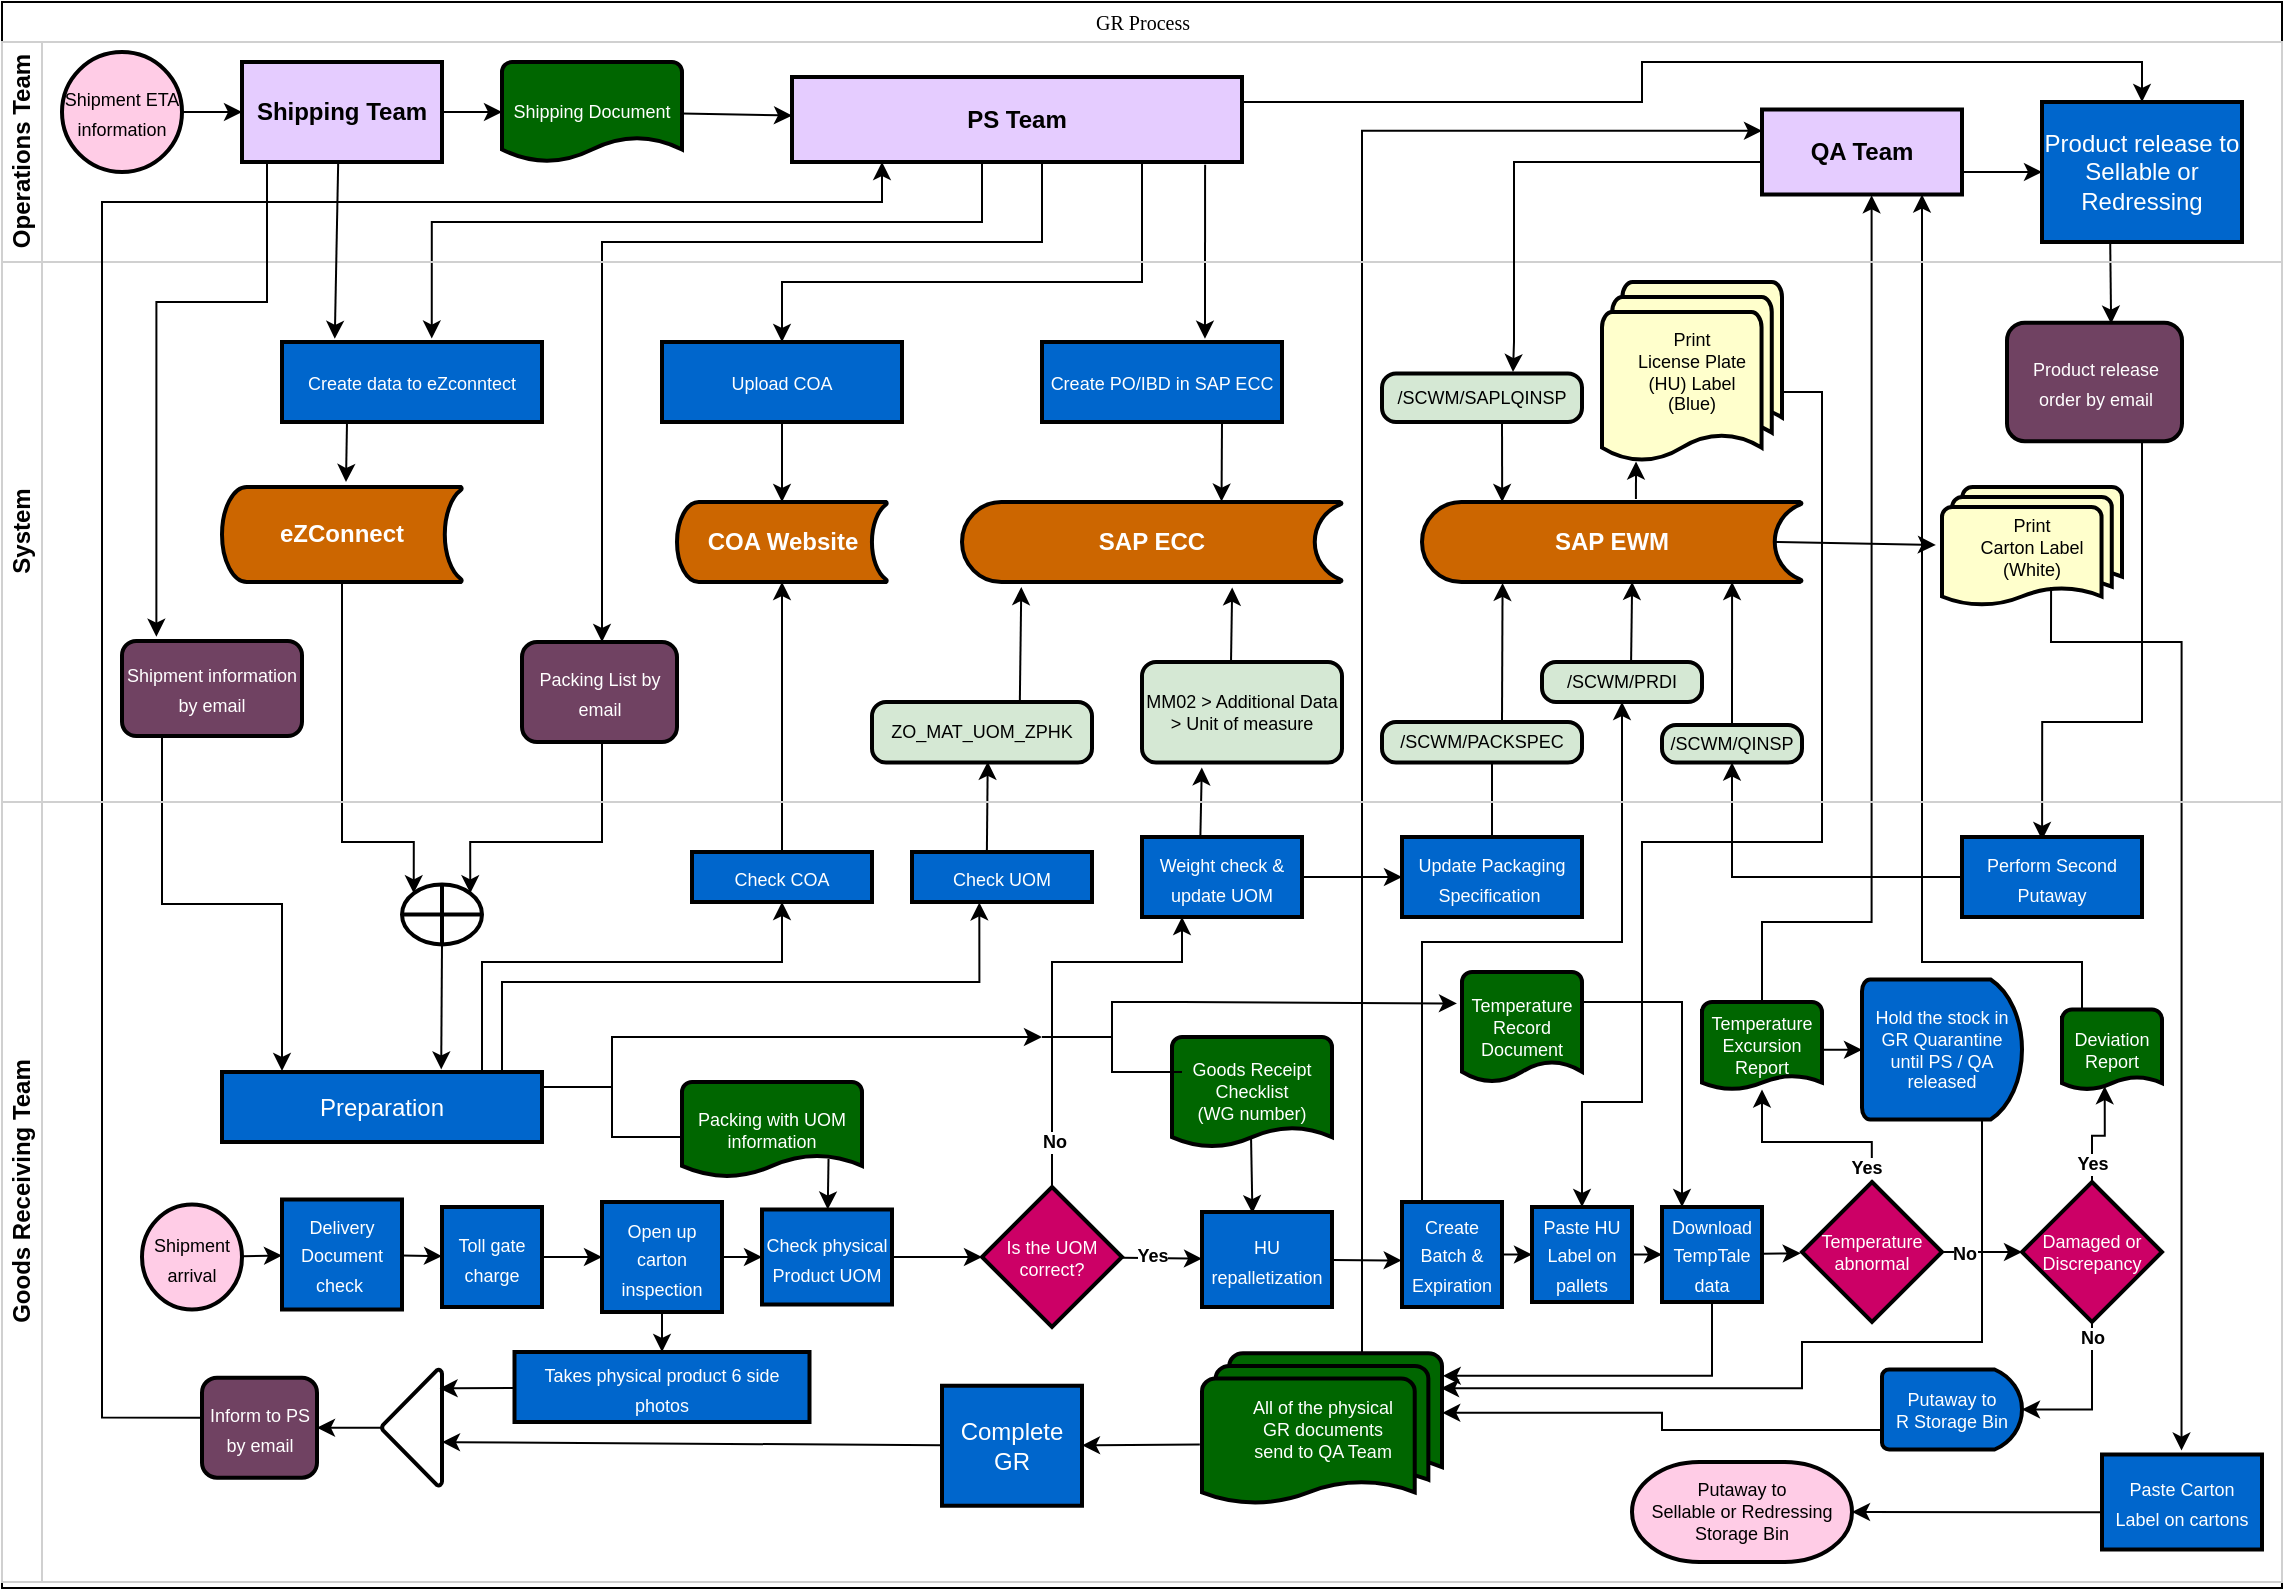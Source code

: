 <mxfile version="20.0.3" type="github">
  <diagram name="Page-1" id="c7488fd3-1785-93aa-aadb-54a6760d102a">
    <mxGraphModel dx="798" dy="384" grid="1" gridSize="10" guides="1" tooltips="1" connect="1" arrows="1" fold="1" page="1" pageScale="1" pageWidth="1169" pageHeight="827" background="none" math="0" shadow="0">
      <root>
        <mxCell id="0" />
        <mxCell id="1" parent="0" />
        <mxCell id="2b4e8129b02d487f-1" value="&lt;span style=&quot;font-weight: normal;&quot;&gt;&lt;font style=&quot;font-size: 10px;&quot;&gt;GR Process&lt;/font&gt;&lt;/span&gt;" style="swimlane;html=1;childLayout=stackLayout;horizontal=1;startSize=20;horizontalStack=0;rounded=0;shadow=0;labelBackgroundColor=none;strokeWidth=1;fontFamily=Verdana;fontSize=8;align=center;" parent="1" vertex="1">
          <mxGeometry width="1140" height="793" as="geometry" />
        </mxCell>
        <mxCell id="wdxz1iawVTHLXP3yHBIF-13" style="edgeStyle=orthogonalEdgeStyle;rounded=0;orthogonalLoop=1;jettySize=auto;html=1;entryX=0;entryY=0.25;entryDx=0;entryDy=0;fontSize=9;" parent="2b4e8129b02d487f-1" source="wdxz1iawVTHLXP3yHBIF-10" target="_yL_1v1rcMWnQihXfztT-48" edge="1">
          <mxGeometry relative="1" as="geometry">
            <Array as="points">
              <mxPoint x="680" y="64" />
            </Array>
          </mxGeometry>
        </mxCell>
        <mxCell id="Em4Xbs_RXhP2ANwOyE7_-51" style="edgeStyle=orthogonalEdgeStyle;rounded=0;orthogonalLoop=1;jettySize=auto;html=1;fontFamily=Helvetica;fontSize=9;fontColor=#FFFFFF;entryX=0.5;entryY=0;entryDx=0;entryDy=0;entryPerimeter=0;" parent="2b4e8129b02d487f-1" source="Em4Xbs_RXhP2ANwOyE7_-24" target="Em4Xbs_RXhP2ANwOyE7_-27" edge="1">
          <mxGeometry relative="1" as="geometry">
            <mxPoint x="400" y="120" as="sourcePoint" />
            <Array as="points">
              <mxPoint x="570" y="140" />
              <mxPoint x="390" y="140" />
            </Array>
          </mxGeometry>
        </mxCell>
        <mxCell id="2b4e8129b02d487f-2" value="Operations Team" style="swimlane;html=1;startSize=20;horizontal=0;strokeColor=#D0D0D0;" parent="2b4e8129b02d487f-1" vertex="1">
          <mxGeometry y="20" width="1140" height="110" as="geometry">
            <mxRectangle y="20" width="990" height="20" as="alternateBounds" />
          </mxGeometry>
        </mxCell>
        <mxCell id="Em4Xbs_RXhP2ANwOyE7_-25" value="" style="rounded=0;orthogonalLoop=1;jettySize=auto;html=1;fontFamily=Helvetica;fontSize=9;fontColor=#FFFFFF;" parent="2b4e8129b02d487f-2" source="Em4Xbs_RXhP2ANwOyE7_-11" target="Em4Xbs_RXhP2ANwOyE7_-24" edge="1">
          <mxGeometry relative="1" as="geometry" />
        </mxCell>
        <mxCell id="Em4Xbs_RXhP2ANwOyE7_-11" value="Shipping Document" style="strokeWidth=2;html=1;shape=mxgraph.flowchart.document2;whiteSpace=wrap;size=0.25;fontFamily=Helvetica;fontSize=9;fontColor=#FFFFFF;fillColor=#006600;" parent="2b4e8129b02d487f-2" vertex="1">
          <mxGeometry x="250" y="10" width="90" height="50" as="geometry" />
        </mxCell>
        <mxCell id="wdxz1iawVTHLXP3yHBIF-24" style="edgeStyle=orthogonalEdgeStyle;rounded=0;orthogonalLoop=1;jettySize=auto;html=1;entryX=0.5;entryY=0;entryDx=0;entryDy=0;fontSize=9;" parent="2b4e8129b02d487f-2" source="Em4Xbs_RXhP2ANwOyE7_-24" target="eDWrI8LhWm-n_j2GdjRn-14" edge="1">
          <mxGeometry relative="1" as="geometry">
            <Array as="points">
              <mxPoint x="820" y="30" />
              <mxPoint x="820" y="10" />
              <mxPoint x="1070" y="10" />
            </Array>
          </mxGeometry>
        </mxCell>
        <mxCell id="Em4Xbs_RXhP2ANwOyE7_-24" value="&lt;b&gt;&lt;font style=&quot;font-size: 12px;&quot;&gt;PS Team&lt;/font&gt;&lt;/b&gt;" style="whiteSpace=wrap;html=1;fillColor=#E5CCFF;fontColor=#000000;strokeWidth=2;" parent="2b4e8129b02d487f-2" vertex="1">
          <mxGeometry x="395" y="17.5" width="225" height="42.5" as="geometry" />
        </mxCell>
        <mxCell id="Em4Xbs_RXhP2ANwOyE7_-56" value="" style="edgeStyle=none;rounded=0;orthogonalLoop=1;jettySize=auto;html=1;fontFamily=Helvetica;fontSize=9;fontColor=#FFFFFF;" parent="2b4e8129b02d487f-2" source="Em4Xbs_RXhP2ANwOyE7_-55" target="Em4Xbs_RXhP2ANwOyE7_-11" edge="1">
          <mxGeometry relative="1" as="geometry" />
        </mxCell>
        <mxCell id="Em4Xbs_RXhP2ANwOyE7_-55" value="&lt;b&gt;Shipping Team&lt;/b&gt;" style="whiteSpace=wrap;html=1;fillColor=#E5CCFF;fontColor=#000000;strokeWidth=2;" parent="2b4e8129b02d487f-2" vertex="1">
          <mxGeometry x="120" y="10" width="100" height="50" as="geometry" />
        </mxCell>
        <mxCell id="eDWrI8LhWm-n_j2GdjRn-15" value="" style="rounded=0;orthogonalLoop=1;jettySize=auto;html=1;fontFamily=Helvetica;fontSize=9;fontColor=#FFFFFF;" parent="2b4e8129b02d487f-2" target="eDWrI8LhWm-n_j2GdjRn-14" edge="1">
          <mxGeometry relative="1" as="geometry">
            <mxPoint x="980" y="65" as="sourcePoint" />
          </mxGeometry>
        </mxCell>
        <mxCell id="_yL_1v1rcMWnQihXfztT-48" value="&lt;b&gt;QA Team&lt;/b&gt;" style="whiteSpace=wrap;html=1;fillColor=#E5CCFF;fontColor=#000000;strokeWidth=2;" parent="2b4e8129b02d487f-2" vertex="1">
          <mxGeometry x="880" y="33.75" width="100" height="42.5" as="geometry" />
        </mxCell>
        <mxCell id="eDWrI8LhWm-n_j2GdjRn-14" value="Product release to Sellable or Redressing" style="whiteSpace=wrap;html=1;fillColor=#0066CC;fontColor=#FFFFFF;strokeWidth=2;" parent="2b4e8129b02d487f-2" vertex="1">
          <mxGeometry x="1020" y="30" width="100" height="70" as="geometry" />
        </mxCell>
        <mxCell id="McP_ckYQH8NqtFrRcOkX-4" value="" style="edgeStyle=none;rounded=0;orthogonalLoop=1;jettySize=auto;html=1;" edge="1" parent="2b4e8129b02d487f-2" source="McP_ckYQH8NqtFrRcOkX-2" target="Em4Xbs_RXhP2ANwOyE7_-55">
          <mxGeometry relative="1" as="geometry" />
        </mxCell>
        <mxCell id="McP_ckYQH8NqtFrRcOkX-2" value="&lt;font style=&quot;font-size: 9px;&quot;&gt;Shipment ETA information&lt;/font&gt;" style="strokeWidth=2;html=1;shape=mxgraph.flowchart.start_2;whiteSpace=wrap;fillColor=#FFCCE6;fontColor=#000000;" vertex="1" parent="2b4e8129b02d487f-2">
          <mxGeometry x="30" y="5" width="60" height="60" as="geometry" />
        </mxCell>
        <mxCell id="Em4Xbs_RXhP2ANwOyE7_-65" value="" style="edgeStyle=none;rounded=0;orthogonalLoop=1;jettySize=auto;html=1;fontFamily=Helvetica;fontSize=9;fontColor=#FFFFFF;elbow=vertical;" parent="2b4e8129b02d487f-1" source="Em4Xbs_RXhP2ANwOyE7_-63" target="Em4Xbs_RXhP2ANwOyE7_-36" edge="1">
          <mxGeometry relative="1" as="geometry" />
        </mxCell>
        <mxCell id="Em4Xbs_RXhP2ANwOyE7_-96" style="edgeStyle=orthogonalEdgeStyle;rounded=0;orthogonalLoop=1;jettySize=auto;html=1;entryX=0;entryY=0;entryDx=0;entryDy=0;fontFamily=Helvetica;fontSize=9;fontColor=#FFFFFF;exitX=0.5;exitY=1;exitDx=0;exitDy=0;exitPerimeter=0;" parent="2b4e8129b02d487f-1" source="Em4Xbs_RXhP2ANwOyE7_-44" target="Em4Xbs_RXhP2ANwOyE7_-83" edge="1">
          <mxGeometry relative="1" as="geometry">
            <mxPoint x="200" y="300" as="sourcePoint" />
            <Array as="points">
              <mxPoint x="170" y="420" />
              <mxPoint x="206" y="420" />
            </Array>
          </mxGeometry>
        </mxCell>
        <mxCell id="Em4Xbs_RXhP2ANwOyE7_-95" style="edgeStyle=orthogonalEdgeStyle;rounded=0;orthogonalLoop=1;jettySize=auto;html=1;entryX=1;entryY=0;entryDx=0;entryDy=0;fontFamily=Helvetica;fontSize=9;fontColor=#FFFFFF;" parent="2b4e8129b02d487f-1" source="Em4Xbs_RXhP2ANwOyE7_-60" target="Em4Xbs_RXhP2ANwOyE7_-83" edge="1">
          <mxGeometry relative="1" as="geometry">
            <Array as="points">
              <mxPoint x="300" y="420" />
              <mxPoint x="234" y="420" />
            </Array>
          </mxGeometry>
        </mxCell>
        <mxCell id="Em4Xbs_RXhP2ANwOyE7_-97" style="edgeStyle=orthogonalEdgeStyle;rounded=0;orthogonalLoop=1;jettySize=auto;html=1;exitX=0.09;exitY=1.006;exitDx=0;exitDy=0;fontFamily=Helvetica;fontSize=9;fontColor=#FFFFFF;elbow=vertical;exitPerimeter=0;" parent="2b4e8129b02d487f-1" source="Em4Xbs_RXhP2ANwOyE7_-24" target="Em4Xbs_RXhP2ANwOyE7_-60" edge="1">
          <mxGeometry relative="1" as="geometry">
            <Array as="points">
              <mxPoint x="520" y="80" />
              <mxPoint x="520" y="120" />
              <mxPoint x="300" y="120" />
            </Array>
          </mxGeometry>
        </mxCell>
        <mxCell id="Em4Xbs_RXhP2ANwOyE7_-111" style="rounded=0;orthogonalLoop=1;jettySize=auto;html=1;fontFamily=Helvetica;fontSize=9;fontColor=#FFFFFF;elbow=vertical;exitX=0.918;exitY=1.033;exitDx=0;exitDy=0;exitPerimeter=0;entryX=0.679;entryY=-0.041;entryDx=0;entryDy=0;entryPerimeter=0;" parent="2b4e8129b02d487f-1" source="Em4Xbs_RXhP2ANwOyE7_-24" target="Em4Xbs_RXhP2ANwOyE7_-61" edge="1">
          <mxGeometry relative="1" as="geometry">
            <mxPoint x="610" y="160" as="targetPoint" />
          </mxGeometry>
        </mxCell>
        <mxCell id="Em4Xbs_RXhP2ANwOyE7_-118" value="" style="rounded=0;orthogonalLoop=1;jettySize=auto;html=1;fontFamily=Helvetica;fontSize=9;fontColor=#FFFFFF;elbow=vertical;exitX=0.416;exitY=-0.012;exitDx=0;exitDy=0;exitPerimeter=0;entryX=0.526;entryY=0.988;entryDx=0;entryDy=0;entryPerimeter=0;" parent="2b4e8129b02d487f-1" source="Em4Xbs_RXhP2ANwOyE7_-66" target="Em4Xbs_RXhP2ANwOyE7_-67" edge="1">
          <mxGeometry relative="1" as="geometry" />
        </mxCell>
        <mxCell id="Em4Xbs_RXhP2ANwOyE7_-142" style="edgeStyle=orthogonalEdgeStyle;rounded=0;orthogonalLoop=1;jettySize=auto;html=1;entryX=0.576;entryY=-0.043;entryDx=0;entryDy=0;entryPerimeter=0;fontFamily=Helvetica;fontSize=9;fontColor=#000000;elbow=vertical;" parent="2b4e8129b02d487f-1" source="Em4Xbs_RXhP2ANwOyE7_-24" target="Em4Xbs_RXhP2ANwOyE7_-38" edge="1">
          <mxGeometry relative="1" as="geometry">
            <Array as="points">
              <mxPoint x="490" y="110" />
              <mxPoint x="215" y="110" />
            </Array>
          </mxGeometry>
        </mxCell>
        <mxCell id="Em4Xbs_RXhP2ANwOyE7_-149" value="" style="edgeStyle=none;rounded=0;orthogonalLoop=1;jettySize=auto;html=1;fontFamily=Helvetica;fontSize=9;fontColor=#000000;elbow=vertical;entryX=0.299;entryY=1.049;entryDx=0;entryDy=0;entryPerimeter=0;exitX=0.365;exitY=-0.026;exitDx=0;exitDy=0;exitPerimeter=0;" parent="2b4e8129b02d487f-1" source="Em4Xbs_RXhP2ANwOyE7_-132" target="Em4Xbs_RXhP2ANwOyE7_-148" edge="1">
          <mxGeometry relative="1" as="geometry">
            <mxPoint x="600" y="420" as="sourcePoint" />
          </mxGeometry>
        </mxCell>
        <mxCell id="_yL_1v1rcMWnQihXfztT-1" value="" style="edgeStyle=none;rounded=0;orthogonalLoop=1;jettySize=auto;html=1;" parent="2b4e8129b02d487f-1" source="Em4Xbs_RXhP2ANwOyE7_-154" edge="1">
          <mxGeometry relative="1" as="geometry">
            <mxPoint x="745" y="370" as="targetPoint" />
          </mxGeometry>
        </mxCell>
        <mxCell id="_yL_1v1rcMWnQihXfztT-22" style="edgeStyle=orthogonalEdgeStyle;rounded=0;orthogonalLoop=1;jettySize=auto;html=1;fontFamily=Helvetica;fontSize=9;fontColor=#FFFFFF;" parent="2b4e8129b02d487f-1" source="_yL_1v1rcMWnQihXfztT-10" target="_yL_1v1rcMWnQihXfztT-19" edge="1">
          <mxGeometry relative="1" as="geometry">
            <Array as="points">
              <mxPoint x="710" y="470" />
              <mxPoint x="810" y="470" />
            </Array>
          </mxGeometry>
        </mxCell>
        <mxCell id="_yL_1v1rcMWnQihXfztT-37" style="edgeStyle=orthogonalEdgeStyle;rounded=0;orthogonalLoop=1;jettySize=auto;html=1;fontFamily=Helvetica;fontSize=9;fontColor=#FFFFFF;exitX=1;exitY=0.5;exitDx=0;exitDy=0;exitPerimeter=0;" parent="2b4e8129b02d487f-1" source="_yL_1v1rcMWnQihXfztT-25" target="_yL_1v1rcMWnQihXfztT-34" edge="1">
          <mxGeometry relative="1" as="geometry">
            <Array as="points">
              <mxPoint x="890" y="195" />
              <mxPoint x="910" y="195" />
              <mxPoint x="910" y="420" />
              <mxPoint x="820" y="420" />
              <mxPoint x="820" y="550" />
              <mxPoint x="790" y="550" />
            </Array>
            <mxPoint x="850" y="190" as="sourcePoint" />
            <mxPoint x="810" y="600" as="targetPoint" />
          </mxGeometry>
        </mxCell>
        <mxCell id="_yL_1v1rcMWnQihXfztT-68" style="rounded=0;orthogonalLoop=1;jettySize=auto;html=1;fontFamily=Helvetica;fontSize=12;fontColor=#FFFFFF;entryX=0.548;entryY=1.009;entryDx=0;entryDy=0;entryPerimeter=0;edgeStyle=orthogonalEdgeStyle;" parent="2b4e8129b02d487f-1" source="_yL_1v1rcMWnQihXfztT-58" target="_yL_1v1rcMWnQihXfztT-48" edge="1">
          <mxGeometry relative="1" as="geometry">
            <mxPoint x="930" y="100" as="targetPoint" />
            <Array as="points">
              <mxPoint x="880" y="460" />
              <mxPoint x="935" y="460" />
            </Array>
          </mxGeometry>
        </mxCell>
        <mxCell id="eDWrI8LhWm-n_j2GdjRn-11" style="edgeStyle=orthogonalEdgeStyle;rounded=0;orthogonalLoop=1;jettySize=auto;html=1;fontFamily=Helvetica;fontSize=9;fontColor=#FFFFFF;" parent="2b4e8129b02d487f-1" source="eDWrI8LhWm-n_j2GdjRn-7" target="_yL_1v1rcMWnQihXfztT-48" edge="1">
          <mxGeometry relative="1" as="geometry">
            <Array as="points">
              <mxPoint x="1040" y="480" />
              <mxPoint x="960" y="480" />
            </Array>
          </mxGeometry>
        </mxCell>
        <mxCell id="eDWrI8LhWm-n_j2GdjRn-17" style="edgeStyle=none;rounded=0;orthogonalLoop=1;jettySize=auto;html=1;fontFamily=Helvetica;fontSize=9;fontColor=#FFFFFF;entryX=0.595;entryY=0.008;entryDx=0;entryDy=0;entryPerimeter=0;exitX=0.341;exitY=0.996;exitDx=0;exitDy=0;exitPerimeter=0;" parent="2b4e8129b02d487f-1" source="eDWrI8LhWm-n_j2GdjRn-14" target="eDWrI8LhWm-n_j2GdjRn-16" edge="1">
          <mxGeometry relative="1" as="geometry">
            <mxPoint x="1060" y="160" as="targetPoint" />
          </mxGeometry>
        </mxCell>
        <mxCell id="Em4Xbs_RXhP2ANwOyE7_-72" value="" style="edgeStyle=orthogonalEdgeStyle;rounded=0;orthogonalLoop=1;jettySize=auto;html=1;fontFamily=Helvetica;fontSize=9;fontColor=#FFFFFF;elbow=vertical;entryX=0.185;entryY=-0.013;entryDx=0;entryDy=0;entryPerimeter=0;" parent="2b4e8129b02d487f-1" source="Em4Xbs_RXhP2ANwOyE7_-57" target="Em4Xbs_RXhP2ANwOyE7_-102" edge="1">
          <mxGeometry relative="1" as="geometry">
            <mxPoint x="152.5" y="535" as="targetPoint" />
            <Array as="points">
              <mxPoint x="80" y="451" />
              <mxPoint x="140" y="451" />
              <mxPoint x="140" y="535" />
            </Array>
          </mxGeometry>
        </mxCell>
        <mxCell id="Em4Xbs_RXhP2ANwOyE7_-9" value="System" style="swimlane;html=1;startSize=20;horizontal=0;strokeColor=#D0D0D0;" parent="2b4e8129b02d487f-1" vertex="1">
          <mxGeometry y="130" width="1140" height="270" as="geometry" />
        </mxCell>
        <mxCell id="Em4Xbs_RXhP2ANwOyE7_-27" value="&lt;font style=&quot;font-size: 9px;&quot;&gt;Upload COA&lt;/font&gt;" style="whiteSpace=wrap;html=1;fillColor=#0066CC;fontColor=#FFFFFF;strokeWidth=2;" parent="Em4Xbs_RXhP2ANwOyE7_-9" vertex="1">
          <mxGeometry x="330" y="40" width="120" height="40" as="geometry" />
        </mxCell>
        <mxCell id="Em4Xbs_RXhP2ANwOyE7_-34" value="&lt;font style=&quot;font-size: 12px;&quot;&gt;&lt;b&gt;SAP ECC&lt;/b&gt;&lt;/font&gt;" style="strokeWidth=2;html=1;shape=mxgraph.flowchart.stored_data;whiteSpace=wrap;fontFamily=Helvetica;fontSize=9;fontColor=#FFFFFF;fillColor=#CC6600;" parent="Em4Xbs_RXhP2ANwOyE7_-9" vertex="1">
          <mxGeometry x="480" y="120" width="190" height="40" as="geometry" />
        </mxCell>
        <mxCell id="Em4Xbs_RXhP2ANwOyE7_-36" value="&lt;b&gt;&lt;font style=&quot;font-size: 12px;&quot;&gt;COA Website&lt;/font&gt;&lt;/b&gt;" style="strokeWidth=2;html=1;shape=mxgraph.flowchart.stored_data;whiteSpace=wrap;fontFamily=Helvetica;fontSize=9;fontColor=#FFFFFF;fillColor=#CC6600;" parent="Em4Xbs_RXhP2ANwOyE7_-9" vertex="1">
          <mxGeometry x="337.5" y="120" width="105" height="40" as="geometry" />
        </mxCell>
        <mxCell id="Em4Xbs_RXhP2ANwOyE7_-37" value="" style="edgeStyle=none;rounded=0;orthogonalLoop=1;jettySize=auto;html=1;fontFamily=Helvetica;fontSize=9;fontColor=#FFFFFF;" parent="Em4Xbs_RXhP2ANwOyE7_-9" source="Em4Xbs_RXhP2ANwOyE7_-27" target="Em4Xbs_RXhP2ANwOyE7_-36" edge="1">
          <mxGeometry relative="1" as="geometry" />
        </mxCell>
        <mxCell id="Em4Xbs_RXhP2ANwOyE7_-45" value="" style="edgeStyle=none;rounded=0;orthogonalLoop=1;jettySize=auto;html=1;fontFamily=Helvetica;fontSize=9;fontColor=#FFFFFF;exitX=0.25;exitY=1;exitDx=0;exitDy=0;" parent="Em4Xbs_RXhP2ANwOyE7_-9" source="Em4Xbs_RXhP2ANwOyE7_-38" edge="1">
          <mxGeometry relative="1" as="geometry">
            <mxPoint x="172" y="110" as="targetPoint" />
          </mxGeometry>
        </mxCell>
        <mxCell id="Em4Xbs_RXhP2ANwOyE7_-38" value="&lt;font style=&quot;font-size: 9px;&quot;&gt;Create data to eZconntect&lt;/font&gt;" style="whiteSpace=wrap;html=1;fillColor=#0066CC;fontColor=#FFFFFF;strokeWidth=2;" parent="Em4Xbs_RXhP2ANwOyE7_-9" vertex="1">
          <mxGeometry x="140" y="40" width="130" height="40" as="geometry" />
        </mxCell>
        <mxCell id="Em4Xbs_RXhP2ANwOyE7_-44" value="&lt;b&gt;&lt;font style=&quot;font-size: 12px;&quot;&gt;eZConnect&lt;/font&gt;&lt;/b&gt;" style="strokeWidth=2;html=1;shape=mxgraph.flowchart.stored_data;whiteSpace=wrap;fontFamily=Helvetica;fontSize=9;fontColor=#FFFFFF;fillColor=#CC6600;" parent="Em4Xbs_RXhP2ANwOyE7_-9" vertex="1">
          <mxGeometry x="110" y="112.5" width="120" height="47.5" as="geometry" />
        </mxCell>
        <mxCell id="eDWrI8LhWm-n_j2GdjRn-2" style="rounded=0;orthogonalLoop=1;jettySize=auto;html=1;entryX=0.683;entryY=-0.005;entryDx=0;entryDy=0;entryPerimeter=0;fontFamily=Helvetica;fontSize=9;fontColor=#FFFFFF;exitX=0.75;exitY=1;exitDx=0;exitDy=0;" parent="Em4Xbs_RXhP2ANwOyE7_-9" source="Em4Xbs_RXhP2ANwOyE7_-61" target="Em4Xbs_RXhP2ANwOyE7_-34" edge="1">
          <mxGeometry relative="1" as="geometry" />
        </mxCell>
        <mxCell id="Em4Xbs_RXhP2ANwOyE7_-61" value="&lt;font style=&quot;font-size: 9px;&quot;&gt;Create PO/IBD in SAP ECC&lt;/font&gt;" style="whiteSpace=wrap;html=1;fillColor=#0066CC;fontColor=#FFFFFF;strokeWidth=2;" parent="Em4Xbs_RXhP2ANwOyE7_-9" vertex="1">
          <mxGeometry x="520" y="40" width="120" height="40" as="geometry" />
        </mxCell>
        <mxCell id="Em4Xbs_RXhP2ANwOyE7_-108" value="" style="edgeStyle=none;rounded=0;orthogonalLoop=1;jettySize=auto;html=1;fontFamily=Helvetica;fontSize=9;fontColor=#FFFFFF;elbow=vertical;entryX=0.156;entryY=1.063;entryDx=0;entryDy=0;entryPerimeter=0;exitX=0.672;exitY=-0.015;exitDx=0;exitDy=0;exitPerimeter=0;" parent="Em4Xbs_RXhP2ANwOyE7_-9" source="Em4Xbs_RXhP2ANwOyE7_-67" target="Em4Xbs_RXhP2ANwOyE7_-34" edge="1">
          <mxGeometry relative="1" as="geometry">
            <mxPoint x="535" y="175" as="targetPoint" />
          </mxGeometry>
        </mxCell>
        <mxCell id="Em4Xbs_RXhP2ANwOyE7_-67" value="&lt;font style=&quot;font-size: 9px;&quot;&gt;ZO_MAT_UOM_ZPHK&lt;/font&gt;" style="rounded=1;whiteSpace=wrap;html=1;absoluteArcSize=1;arcSize=14;strokeWidth=2;fontFamily=Helvetica;fontSize=9;fontColor=#000000;fillColor=#D5E8D4;" parent="Em4Xbs_RXhP2ANwOyE7_-9" vertex="1">
          <mxGeometry x="435" y="220" width="110" height="30.25" as="geometry" />
        </mxCell>
        <mxCell id="Em4Xbs_RXhP2ANwOyE7_-60" value="&lt;font style=&quot;font-size: 9px;&quot;&gt;Packing List by email&lt;/font&gt;" style="whiteSpace=wrap;html=1;fillColor=#704262;fontColor=#FFFFFF;rounded=1;strokeWidth=2;" parent="Em4Xbs_RXhP2ANwOyE7_-9" vertex="1">
          <mxGeometry x="260" y="190" width="77.5" height="50" as="geometry" />
        </mxCell>
        <mxCell id="_yL_1v1rcMWnQihXfztT-46" value="" style="rounded=0;orthogonalLoop=1;jettySize=auto;html=1;fontFamily=Helvetica;fontSize=9;fontColor=#FFFFFF;entryX=0.212;entryY=1.011;entryDx=0;entryDy=0;entryPerimeter=0;exitX=0.6;exitY=0;exitDx=0;exitDy=0;exitPerimeter=0;" parent="Em4Xbs_RXhP2ANwOyE7_-9" source="Em4Xbs_RXhP2ANwOyE7_-146" target="Em4Xbs_RXhP2ANwOyE7_-150" edge="1">
          <mxGeometry relative="1" as="geometry">
            <mxPoint x="750" y="220" as="sourcePoint" />
          </mxGeometry>
        </mxCell>
        <mxCell id="Em4Xbs_RXhP2ANwOyE7_-146" value="&lt;font style=&quot;font-size: 9px;&quot;&gt;/SCWM/PACKSPEC&lt;/font&gt;" style="rounded=1;whiteSpace=wrap;html=1;absoluteArcSize=1;arcSize=14;strokeWidth=2;fontFamily=Helvetica;fontSize=9;fontColor=#000000;fillColor=#D5E8D4;" parent="Em4Xbs_RXhP2ANwOyE7_-9" vertex="1">
          <mxGeometry x="690" y="230" width="100" height="20.25" as="geometry" />
        </mxCell>
        <mxCell id="_yL_1v1rcMWnQihXfztT-6" style="rounded=0;orthogonalLoop=1;jettySize=auto;html=1;entryX=0.711;entryY=1.069;entryDx=0;entryDy=0;entryPerimeter=0;fontSize=9;exitX=0.445;exitY=0.01;exitDx=0;exitDy=0;exitPerimeter=0;" parent="Em4Xbs_RXhP2ANwOyE7_-9" source="Em4Xbs_RXhP2ANwOyE7_-148" target="Em4Xbs_RXhP2ANwOyE7_-34" edge="1">
          <mxGeometry relative="1" as="geometry" />
        </mxCell>
        <mxCell id="Em4Xbs_RXhP2ANwOyE7_-148" value="&lt;font style=&quot;font-size: 9px;&quot;&gt;MM02 &amp;gt; Additional Data &amp;gt;&amp;nbsp;Unit of measure&lt;/font&gt;" style="rounded=1;whiteSpace=wrap;html=1;absoluteArcSize=1;arcSize=14;strokeWidth=2;fontFamily=Helvetica;fontSize=9;fontColor=#000000;fillColor=#D5E8D4;" parent="Em4Xbs_RXhP2ANwOyE7_-9" vertex="1">
          <mxGeometry x="570" y="200" width="100" height="50.25" as="geometry" />
        </mxCell>
        <mxCell id="eDWrI8LhWm-n_j2GdjRn-38" value="" style="edgeStyle=none;rounded=0;orthogonalLoop=1;jettySize=auto;html=1;fontFamily=Helvetica;fontSize=9;fontColor=#FFFFFF;entryX=0.189;entryY=0.989;entryDx=0;entryDy=0;entryPerimeter=0;exitX=0.563;exitY=-0.039;exitDx=0;exitDy=0;exitPerimeter=0;strokeColor=#000000;" parent="Em4Xbs_RXhP2ANwOyE7_-9" source="Em4Xbs_RXhP2ANwOyE7_-150" target="_yL_1v1rcMWnQihXfztT-25" edge="1">
          <mxGeometry relative="1" as="geometry" />
        </mxCell>
        <mxCell id="eDWrI8LhWm-n_j2GdjRn-46" style="edgeStyle=none;rounded=0;orthogonalLoop=1;jettySize=auto;html=1;entryX=-0.034;entryY=0.483;entryDx=0;entryDy=0;entryPerimeter=0;fontFamily=Helvetica;fontSize=9;fontColor=#FFFFFF;strokeColor=#000000;fillColor=#FF33FF;exitX=0.93;exitY=0.5;exitDx=0;exitDy=0;exitPerimeter=0;" parent="Em4Xbs_RXhP2ANwOyE7_-9" source="Em4Xbs_RXhP2ANwOyE7_-150" target="eDWrI8LhWm-n_j2GdjRn-32" edge="1">
          <mxGeometry relative="1" as="geometry" />
        </mxCell>
        <mxCell id="Em4Xbs_RXhP2ANwOyE7_-150" value="&lt;b&gt;&lt;font style=&quot;font-size: 12px;&quot;&gt;SAP EWM&lt;/font&gt;&lt;/b&gt;" style="strokeWidth=2;html=1;shape=mxgraph.flowchart.stored_data;whiteSpace=wrap;fontFamily=Helvetica;fontSize=9;fontColor=#FFFFFF;fillColor=#CC6600;" parent="Em4Xbs_RXhP2ANwOyE7_-9" vertex="1">
          <mxGeometry x="710" y="120" width="190" height="40" as="geometry" />
        </mxCell>
        <mxCell id="eDWrI8LhWm-n_j2GdjRn-36" style="rounded=0;orthogonalLoop=1;jettySize=auto;html=1;entryX=0.553;entryY=1;entryDx=0;entryDy=0;entryPerimeter=0;fontFamily=Helvetica;fontSize=9;fontColor=#FFFFFF;exitX=0.557;exitY=-0.046;exitDx=0;exitDy=0;exitPerimeter=0;strokeColor=#000000;" parent="Em4Xbs_RXhP2ANwOyE7_-9" source="_yL_1v1rcMWnQihXfztT-19" target="Em4Xbs_RXhP2ANwOyE7_-150" edge="1">
          <mxGeometry relative="1" as="geometry" />
        </mxCell>
        <mxCell id="_yL_1v1rcMWnQihXfztT-19" value="/SCWM/PRDI" style="rounded=1;whiteSpace=wrap;html=1;absoluteArcSize=1;arcSize=14;strokeWidth=2;fontFamily=Helvetica;fontSize=9;fontColor=#000000;fillColor=#D5E8D4;" parent="Em4Xbs_RXhP2ANwOyE7_-9" vertex="1">
          <mxGeometry x="770" y="200" width="80" height="20" as="geometry" />
        </mxCell>
        <mxCell id="_yL_1v1rcMWnQihXfztT-25" value="Print&lt;br&gt;License Plate&lt;br&gt;(HU) Label&lt;br&gt;(Blue)" style="strokeWidth=2;html=1;shape=mxgraph.flowchart.multi-document;whiteSpace=wrap;fontFamily=Helvetica;fontSize=9;fontColor=#000000;fillColor=#FFFFCC;" parent="Em4Xbs_RXhP2ANwOyE7_-9" vertex="1">
          <mxGeometry x="800" y="10" width="90" height="90.75" as="geometry" />
        </mxCell>
        <mxCell id="eDWrI8LhWm-n_j2GdjRn-16" value="&lt;font style=&quot;font-size: 9px;&quot;&gt;Product release order by email&lt;/font&gt;" style="whiteSpace=wrap;html=1;fillColor=#704262;fontColor=#FFFFFF;rounded=1;strokeWidth=2;" parent="Em4Xbs_RXhP2ANwOyE7_-9" vertex="1">
          <mxGeometry x="1002.5" y="30.37" width="87.5" height="59.25" as="geometry" />
        </mxCell>
        <mxCell id="eDWrI8LhWm-n_j2GdjRn-37" style="edgeStyle=none;rounded=0;orthogonalLoop=1;jettySize=auto;html=1;entryX=0.816;entryY=1;entryDx=0;entryDy=0;entryPerimeter=0;fontFamily=Helvetica;fontSize=9;fontColor=#FFFFFF;strokeColor=#000000;" parent="Em4Xbs_RXhP2ANwOyE7_-9" source="eDWrI8LhWm-n_j2GdjRn-18" target="Em4Xbs_RXhP2ANwOyE7_-150" edge="1">
          <mxGeometry relative="1" as="geometry" />
        </mxCell>
        <mxCell id="eDWrI8LhWm-n_j2GdjRn-18" value="/SCWM/QINSP" style="rounded=1;whiteSpace=wrap;html=1;absoluteArcSize=1;arcSize=14;strokeWidth=2;fontFamily=Helvetica;fontSize=9;fontColor=#000000;fillColor=#D5E8D4;" parent="Em4Xbs_RXhP2ANwOyE7_-9" vertex="1">
          <mxGeometry x="830" y="231.5" width="70" height="18.75" as="geometry" />
        </mxCell>
        <mxCell id="Em4Xbs_RXhP2ANwOyE7_-57" value="&lt;font style=&quot;font-size: 9px;&quot;&gt;Shipment information by email&lt;/font&gt;" style="whiteSpace=wrap;html=1;fillColor=#704262;fontColor=#FFFFFF;rounded=1;strokeWidth=2;" parent="Em4Xbs_RXhP2ANwOyE7_-9" vertex="1">
          <mxGeometry x="60" y="189.5" width="90" height="47.5" as="geometry" />
        </mxCell>
        <mxCell id="eDWrI8LhWm-n_j2GdjRn-32" value="Print&lt;br&gt;Carton Label&lt;br&gt;(White)" style="strokeWidth=2;html=1;shape=mxgraph.flowchart.multi-document;whiteSpace=wrap;fontFamily=Helvetica;fontSize=9;fontColor=#000000;fillColor=#FFFFCC;" parent="Em4Xbs_RXhP2ANwOyE7_-9" vertex="1">
          <mxGeometry x="970" y="112.5" width="90" height="60" as="geometry" />
        </mxCell>
        <mxCell id="eDWrI8LhWm-n_j2GdjRn-51" style="edgeStyle=none;rounded=0;orthogonalLoop=1;jettySize=auto;html=1;entryX=0.211;entryY=0;entryDx=0;entryDy=0;entryPerimeter=0;fontFamily=Helvetica;fontSize=9;fontColor=#FFFFFF;strokeColor=#000000;fillColor=#FF33FF;exitX=0.6;exitY=0.994;exitDx=0;exitDy=0;exitPerimeter=0;" parent="Em4Xbs_RXhP2ANwOyE7_-9" source="eDWrI8LhWm-n_j2GdjRn-48" target="Em4Xbs_RXhP2ANwOyE7_-150" edge="1">
          <mxGeometry relative="1" as="geometry" />
        </mxCell>
        <mxCell id="eDWrI8LhWm-n_j2GdjRn-48" value="/SCWM/SAPLQINSP" style="rounded=1;whiteSpace=wrap;html=1;absoluteArcSize=1;arcSize=14;strokeWidth=2;fontFamily=Helvetica;fontSize=9;fontColor=#000000;fillColor=#D5E8D4;" parent="Em4Xbs_RXhP2ANwOyE7_-9" vertex="1">
          <mxGeometry x="690" y="55.75" width="100" height="24.25" as="geometry" />
        </mxCell>
        <mxCell id="eDWrI8LhWm-n_j2GdjRn-28" style="edgeStyle=orthogonalEdgeStyle;rounded=0;orthogonalLoop=1;jettySize=auto;html=1;entryX=0.445;entryY=0.037;entryDx=0;entryDy=0;fontFamily=Helvetica;fontSize=9;fontColor=#FFFFFF;entryPerimeter=0;" parent="2b4e8129b02d487f-1" source="eDWrI8LhWm-n_j2GdjRn-16" target="eDWrI8LhWm-n_j2GdjRn-27" edge="1">
          <mxGeometry relative="1" as="geometry">
            <Array as="points">
              <mxPoint x="1070" y="360" />
              <mxPoint x="1020" y="360" />
            </Array>
          </mxGeometry>
        </mxCell>
        <mxCell id="eDWrI8LhWm-n_j2GdjRn-29" style="edgeStyle=orthogonalEdgeStyle;rounded=0;orthogonalLoop=1;jettySize=auto;html=1;fontFamily=Helvetica;fontSize=9;fontColor=#FFFFFF;" parent="2b4e8129b02d487f-1" source="eDWrI8LhWm-n_j2GdjRn-27" target="eDWrI8LhWm-n_j2GdjRn-18" edge="1">
          <mxGeometry relative="1" as="geometry">
            <mxPoint x="1020" y="370.0" as="targetPoint" />
          </mxGeometry>
        </mxCell>
        <mxCell id="eDWrI8LhWm-n_j2GdjRn-47" style="edgeStyle=orthogonalEdgeStyle;rounded=0;orthogonalLoop=1;jettySize=auto;html=1;fontFamily=Helvetica;fontSize=9;fontColor=#FFFFFF;strokeColor=#000000;fillColor=#FF33FF;exitX=0.606;exitY=0.833;exitDx=0;exitDy=0;exitPerimeter=0;entryX=0.497;entryY=-0.042;entryDx=0;entryDy=0;entryPerimeter=0;" parent="2b4e8129b02d487f-1" source="eDWrI8LhWm-n_j2GdjRn-32" target="eDWrI8LhWm-n_j2GdjRn-33" edge="1">
          <mxGeometry relative="1" as="geometry">
            <Array as="points">
              <mxPoint x="1025" y="320" />
              <mxPoint x="1090" y="320" />
            </Array>
            <mxPoint x="1090" y="720" as="targetPoint" />
          </mxGeometry>
        </mxCell>
        <mxCell id="eDWrI8LhWm-n_j2GdjRn-49" style="edgeStyle=orthogonalEdgeStyle;rounded=0;orthogonalLoop=1;jettySize=auto;html=1;entryX=0.655;entryY=-0.03;entryDx=0;entryDy=0;fontFamily=Helvetica;fontSize=9;fontColor=#FFFFFF;strokeColor=#000000;fillColor=#FF33FF;entryPerimeter=0;" parent="2b4e8129b02d487f-1" source="_yL_1v1rcMWnQihXfztT-48" target="eDWrI8LhWm-n_j2GdjRn-48" edge="1">
          <mxGeometry relative="1" as="geometry">
            <Array as="points">
              <mxPoint x="756" y="80" />
              <mxPoint x="756" y="170" />
            </Array>
          </mxGeometry>
        </mxCell>
        <mxCell id="eDWrI8LhWm-n_j2GdjRn-53" style="edgeStyle=none;rounded=0;orthogonalLoop=1;jettySize=auto;html=1;entryX=0.203;entryY=-0.04;entryDx=0;entryDy=0;entryPerimeter=0;fontFamily=Helvetica;fontSize=12;fontColor=#FFFFFF;strokeColor=#000000;fillColor=#FF33FF;exitX=0.481;exitY=0.998;exitDx=0;exitDy=0;exitPerimeter=0;" parent="2b4e8129b02d487f-1" source="Em4Xbs_RXhP2ANwOyE7_-55" target="Em4Xbs_RXhP2ANwOyE7_-38" edge="1">
          <mxGeometry relative="1" as="geometry" />
        </mxCell>
        <mxCell id="eDWrI8LhWm-n_j2GdjRn-54" style="edgeStyle=orthogonalEdgeStyle;rounded=0;orthogonalLoop=1;jettySize=auto;html=1;entryX=0.191;entryY=-0.045;entryDx=0;entryDy=0;entryPerimeter=0;fontFamily=Helvetica;fontSize=12;fontColor=#FFFFFF;strokeColor=#000000;fillColor=#FF33FF;exitX=0.125;exitY=0.995;exitDx=0;exitDy=0;exitPerimeter=0;" parent="2b4e8129b02d487f-1" source="Em4Xbs_RXhP2ANwOyE7_-55" target="Em4Xbs_RXhP2ANwOyE7_-57" edge="1">
          <mxGeometry relative="1" as="geometry">
            <Array as="points">
              <mxPoint x="132" y="150" />
              <mxPoint x="77" y="150" />
            </Array>
          </mxGeometry>
        </mxCell>
        <mxCell id="wdxz1iawVTHLXP3yHBIF-23" style="edgeStyle=orthogonalEdgeStyle;rounded=0;orthogonalLoop=1;jettySize=auto;html=1;fontSize=9;exitX=0;exitY=0.4;exitDx=0;exitDy=0;exitPerimeter=0;" parent="2b4e8129b02d487f-1" source="wdxz1iawVTHLXP3yHBIF-25" edge="1">
          <mxGeometry relative="1" as="geometry">
            <mxPoint x="440" y="80" as="targetPoint" />
            <Array as="points">
              <mxPoint x="50" y="708" />
              <mxPoint x="50" y="100" />
              <mxPoint x="440" y="100" />
            </Array>
          </mxGeometry>
        </mxCell>
        <mxCell id="2b4e8129b02d487f-3" value="Goods Receiving Team" style="swimlane;html=1;startSize=20;horizontal=0;fillColor=none;strokeColor=#D0D0D0;" parent="2b4e8129b02d487f-1" vertex="1">
          <mxGeometry y="400" width="1140" height="390" as="geometry" />
        </mxCell>
        <mxCell id="_yL_1v1rcMWnQihXfztT-28" value="" style="edgeStyle=none;rounded=0;orthogonalLoop=1;jettySize=auto;html=1;fontFamily=Helvetica;fontSize=9;fontColor=#FFFFFF;" parent="2b4e8129b02d487f-3" source="Em4Xbs_RXhP2ANwOyE7_-10" target="_yL_1v1rcMWnQihXfztT-26" edge="1">
          <mxGeometry relative="1" as="geometry" />
        </mxCell>
        <mxCell id="Em4Xbs_RXhP2ANwOyE7_-10" value="&lt;font style=&quot;font-size: 9px;&quot;&gt;Shipment arrival&lt;/font&gt;" style="strokeWidth=2;html=1;shape=mxgraph.flowchart.start_2;whiteSpace=wrap;fillColor=#FFCCE6;fontColor=#000000;" parent="2b4e8129b02d487f-3" vertex="1">
          <mxGeometry x="70" y="201.25" width="50" height="52.5" as="geometry" />
        </mxCell>
        <mxCell id="Em4Xbs_RXhP2ANwOyE7_-63" value="&lt;font style=&quot;font-size: 9px;&quot;&gt;Check COA&lt;/font&gt;" style="whiteSpace=wrap;html=1;fillColor=#0066CC;fontColor=#FFFFFF;strokeWidth=2;" parent="2b4e8129b02d487f-3" vertex="1">
          <mxGeometry x="345" y="25" width="90" height="25" as="geometry" />
        </mxCell>
        <mxCell id="Em4Xbs_RXhP2ANwOyE7_-66" value="&lt;font style=&quot;font-size: 9px;&quot;&gt;Check&lt;font style=&quot;&quot;&gt; &lt;/font&gt;&lt;/font&gt;&lt;font style=&quot;font-size: 9px;&quot;&gt;UOM&lt;/font&gt;" style="whiteSpace=wrap;html=1;fillColor=#0066CC;fontColor=#FFFFFF;strokeWidth=2;" parent="2b4e8129b02d487f-3" vertex="1">
          <mxGeometry x="455" y="25" width="90" height="25" as="geometry" />
        </mxCell>
        <mxCell id="Em4Xbs_RXhP2ANwOyE7_-83" value="" style="shape=orEllipse;perimeter=ellipsePerimeter;whiteSpace=wrap;html=1;backgroundOutline=1;fontFamily=Helvetica;fontSize=9;fontColor=#FFFFFF;strokeColor=default;strokeWidth=2;fillColor=#FFFFFF;" parent="2b4e8129b02d487f-3" vertex="1">
          <mxGeometry x="200" y="41.25" width="40" height="30" as="geometry" />
        </mxCell>
        <mxCell id="Em4Xbs_RXhP2ANwOyE7_-85" style="rounded=0;orthogonalLoop=1;jettySize=auto;html=1;fontFamily=Helvetica;fontSize=9;fontColor=#FFFFFF;elbow=vertical;exitX=0.5;exitY=1;exitDx=0;exitDy=0;entryX=0.685;entryY=-0.037;entryDx=0;entryDy=0;entryPerimeter=0;" parent="2b4e8129b02d487f-3" source="Em4Xbs_RXhP2ANwOyE7_-83" target="Em4Xbs_RXhP2ANwOyE7_-102" edge="1">
          <mxGeometry relative="1" as="geometry">
            <mxPoint x="196.154" y="135" as="targetPoint" />
          </mxGeometry>
        </mxCell>
        <mxCell id="Em4Xbs_RXhP2ANwOyE7_-105" style="edgeStyle=orthogonalEdgeStyle;rounded=0;orthogonalLoop=1;jettySize=auto;html=1;entryX=0.5;entryY=1;entryDx=0;entryDy=0;fontFamily=Helvetica;fontSize=9;fontColor=#FFFFFF;elbow=vertical;" parent="2b4e8129b02d487f-3" source="Em4Xbs_RXhP2ANwOyE7_-102" target="Em4Xbs_RXhP2ANwOyE7_-63" edge="1">
          <mxGeometry relative="1" as="geometry">
            <Array as="points">
              <mxPoint x="240" y="80" />
              <mxPoint x="390" y="80" />
            </Array>
          </mxGeometry>
        </mxCell>
        <mxCell id="Em4Xbs_RXhP2ANwOyE7_-102" value="Preparation" style="whiteSpace=wrap;html=1;fillColor=#0066CC;fontColor=#FFFFFF;strokeWidth=2;" parent="2b4e8129b02d487f-3" vertex="1">
          <mxGeometry x="110" y="135" width="160" height="35" as="geometry" />
        </mxCell>
        <mxCell id="Em4Xbs_RXhP2ANwOyE7_-116" value="" style="edgeStyle=none;rounded=0;orthogonalLoop=1;jettySize=auto;html=1;fontFamily=Helvetica;fontSize=9;fontColor=#FFFFFF;elbow=vertical;" parent="2b4e8129b02d487f-3" source="Em4Xbs_RXhP2ANwOyE7_-112" target="Em4Xbs_RXhP2ANwOyE7_-115" edge="1">
          <mxGeometry relative="1" as="geometry" />
        </mxCell>
        <mxCell id="Em4Xbs_RXhP2ANwOyE7_-112" value="&lt;font style=&quot;font-size: 9px;&quot;&gt;Open up carton inspection&lt;/font&gt;" style="whiteSpace=wrap;html=1;fillColor=#0066CC;fontColor=#FFFFFF;strokeWidth=2;" parent="2b4e8129b02d487f-3" vertex="1">
          <mxGeometry x="300" y="200" width="60" height="55" as="geometry" />
        </mxCell>
        <mxCell id="Em4Xbs_RXhP2ANwOyE7_-123" value="" style="edgeStyle=none;rounded=0;orthogonalLoop=1;jettySize=auto;html=1;fontFamily=Helvetica;fontSize=9;fontColor=#FFFFFF;elbow=vertical;" parent="2b4e8129b02d487f-3" source="Em4Xbs_RXhP2ANwOyE7_-115" target="Em4Xbs_RXhP2ANwOyE7_-122" edge="1">
          <mxGeometry relative="1" as="geometry" />
        </mxCell>
        <mxCell id="Em4Xbs_RXhP2ANwOyE7_-115" value="&lt;font style=&quot;font-size: 9px;&quot;&gt;Check physical Product UOM&lt;/font&gt;" style="whiteSpace=wrap;html=1;fillColor=#0066CC;fontColor=#FFFFFF;strokeWidth=2;" parent="2b4e8129b02d487f-3" vertex="1">
          <mxGeometry x="380" y="203.75" width="65" height="47.5" as="geometry" />
        </mxCell>
        <mxCell id="Em4Xbs_RXhP2ANwOyE7_-117" style="edgeStyle=orthogonalEdgeStyle;rounded=0;orthogonalLoop=1;jettySize=auto;html=1;fontFamily=Helvetica;fontSize=9;fontColor=#FFFFFF;elbow=vertical;entryX=0.374;entryY=1.008;entryDx=0;entryDy=0;entryPerimeter=0;" parent="2b4e8129b02d487f-3" source="Em4Xbs_RXhP2ANwOyE7_-102" target="Em4Xbs_RXhP2ANwOyE7_-66" edge="1">
          <mxGeometry relative="1" as="geometry">
            <mxPoint x="250" y="130" as="sourcePoint" />
            <mxPoint x="540" y="90" as="targetPoint" />
            <Array as="points">
              <mxPoint x="250" y="90" />
              <mxPoint x="489" y="90" />
            </Array>
          </mxGeometry>
        </mxCell>
        <mxCell id="Em4Xbs_RXhP2ANwOyE7_-121" value="" style="edgeStyle=none;rounded=0;orthogonalLoop=1;jettySize=auto;html=1;fontFamily=Helvetica;fontSize=9;fontColor=#FFFFFF;elbow=vertical;exitX=0.814;exitY=0.807;exitDx=0;exitDy=0;exitPerimeter=0;" parent="2b4e8129b02d487f-3" source="Em4Xbs_RXhP2ANwOyE7_-119" target="Em4Xbs_RXhP2ANwOyE7_-115" edge="1">
          <mxGeometry relative="1" as="geometry" />
        </mxCell>
        <mxCell id="Em4Xbs_RXhP2ANwOyE7_-119" value="Packing with UOM information" style="strokeWidth=2;html=1;shape=mxgraph.flowchart.document2;whiteSpace=wrap;size=0.233;fontFamily=Helvetica;fontSize=9;fontColor=#FFFFFF;fillColor=#006600;" parent="2b4e8129b02d487f-3" vertex="1">
          <mxGeometry x="340" y="140" width="90" height="47.5" as="geometry" />
        </mxCell>
        <mxCell id="Em4Xbs_RXhP2ANwOyE7_-122" value="Is the UOM correct?" style="strokeWidth=2;html=1;shape=mxgraph.flowchart.decision;whiteSpace=wrap;fontFamily=Helvetica;fontSize=9;fontColor=#FFFFFF;fillColor=#CC0066;" parent="2b4e8129b02d487f-3" vertex="1">
          <mxGeometry x="490" y="192.5" width="70" height="70" as="geometry" />
        </mxCell>
        <mxCell id="Em4Xbs_RXhP2ANwOyE7_-132" value="&lt;font style=&quot;font-size: 9px;&quot;&gt;Weight check &amp;amp; update UOM&lt;/font&gt;" style="whiteSpace=wrap;html=1;fillColor=#0066CC;fontColor=#FFFFFF;strokeWidth=2;" parent="2b4e8129b02d487f-3" vertex="1">
          <mxGeometry x="570" y="17.5" width="80" height="40" as="geometry" />
        </mxCell>
        <mxCell id="Em4Xbs_RXhP2ANwOyE7_-133" value="" style="edgeStyle=orthogonalEdgeStyle;rounded=0;orthogonalLoop=1;jettySize=auto;html=1;fontFamily=Helvetica;fontSize=9;fontColor=#000000;elbow=vertical;" parent="2b4e8129b02d487f-3" source="Em4Xbs_RXhP2ANwOyE7_-122" target="Em4Xbs_RXhP2ANwOyE7_-132" edge="1">
          <mxGeometry relative="1" as="geometry">
            <Array as="points">
              <mxPoint x="525" y="80" />
              <mxPoint x="590" y="80" />
            </Array>
          </mxGeometry>
        </mxCell>
        <mxCell id="Em4Xbs_RXhP2ANwOyE7_-134" value="&lt;font style=&quot;&quot; color=&quot;#000000&quot;&gt;&lt;b&gt;No&lt;/b&gt;&lt;/font&gt;" style="edgeLabel;html=1;align=center;verticalAlign=middle;resizable=0;points=[];fontSize=9;fontFamily=Helvetica;fontColor=#FFFFFF;" parent="Em4Xbs_RXhP2ANwOyE7_-133" vertex="1" connectable="0">
          <mxGeometry x="-0.772" y="-1" relative="1" as="geometry">
            <mxPoint as="offset" />
          </mxGeometry>
        </mxCell>
        <mxCell id="_yL_1v1rcMWnQihXfztT-11" value="" style="rounded=0;orthogonalLoop=1;jettySize=auto;html=1;fontSize=9;entryX=-0.003;entryY=0.557;entryDx=0;entryDy=0;entryPerimeter=0;" parent="2b4e8129b02d487f-3" source="Em4Xbs_RXhP2ANwOyE7_-130" target="_yL_1v1rcMWnQihXfztT-10" edge="1">
          <mxGeometry relative="1" as="geometry" />
        </mxCell>
        <mxCell id="Em4Xbs_RXhP2ANwOyE7_-130" value="&lt;font style=&quot;font-size: 9px;&quot;&gt;HU repalletization&lt;/font&gt;" style="whiteSpace=wrap;html=1;fillColor=#0066CC;fontColor=#FFFFFF;strokeWidth=2;" parent="2b4e8129b02d487f-3" vertex="1">
          <mxGeometry x="600" y="205" width="65" height="47.5" as="geometry" />
        </mxCell>
        <mxCell id="Em4Xbs_RXhP2ANwOyE7_-131" value="" style="edgeStyle=none;rounded=0;orthogonalLoop=1;jettySize=auto;html=1;fontFamily=Helvetica;fontSize=9;fontColor=#FFFFFF;elbow=vertical;" parent="2b4e8129b02d487f-3" source="Em4Xbs_RXhP2ANwOyE7_-122" target="Em4Xbs_RXhP2ANwOyE7_-130" edge="1">
          <mxGeometry relative="1" as="geometry" />
        </mxCell>
        <mxCell id="Em4Xbs_RXhP2ANwOyE7_-135" value="&lt;b&gt;Yes&lt;/b&gt;" style="edgeLabel;html=1;align=center;verticalAlign=middle;resizable=0;points=[];fontSize=9;fontFamily=Helvetica;fontColor=#000000;" parent="Em4Xbs_RXhP2ANwOyE7_-131" vertex="1" connectable="0">
          <mxGeometry x="-0.476" y="1" relative="1" as="geometry">
            <mxPoint x="4" as="offset" />
          </mxGeometry>
        </mxCell>
        <mxCell id="Em4Xbs_RXhP2ANwOyE7_-154" value="&lt;font style=&quot;font-size: 9px;&quot;&gt;Update Packaging Specification&amp;nbsp;&lt;/font&gt;" style="whiteSpace=wrap;html=1;fillColor=#0066CC;fontColor=#FFFFFF;strokeWidth=2;" parent="2b4e8129b02d487f-3" vertex="1">
          <mxGeometry x="700" y="17.5" width="90" height="40" as="geometry" />
        </mxCell>
        <mxCell id="Em4Xbs_RXhP2ANwOyE7_-155" value="" style="rounded=0;orthogonalLoop=1;jettySize=auto;html=1;fontFamily=Helvetica;fontSize=9;fontColor=#000000;elbow=vertical;" parent="2b4e8129b02d487f-3" source="Em4Xbs_RXhP2ANwOyE7_-132" target="Em4Xbs_RXhP2ANwOyE7_-154" edge="1">
          <mxGeometry relative="1" as="geometry" />
        </mxCell>
        <mxCell id="_yL_1v1rcMWnQihXfztT-10" value="&lt;font style=&quot;font-size: 9px;&quot;&gt;Create Batch &amp;amp; Expiration&lt;/font&gt;" style="whiteSpace=wrap;html=1;fillColor=#0066CC;fontColor=#FFFFFF;strokeWidth=2;" parent="2b4e8129b02d487f-3" vertex="1">
          <mxGeometry x="700" y="200" width="50" height="52.5" as="geometry" />
        </mxCell>
        <mxCell id="_yL_1v1rcMWnQihXfztT-14" value="" style="strokeWidth=1;html=1;shape=mxgraph.flowchart.annotation_2;align=left;labelPosition=right;pointerEvents=1;fontFamily=Helvetica;fontSize=9;fontColor=#FFFFFF;fillColor=#0066CC;" parent="2b4e8129b02d487f-3" vertex="1">
          <mxGeometry x="270" y="117.5" width="70" height="50" as="geometry" />
        </mxCell>
        <mxCell id="_yL_1v1rcMWnQihXfztT-52" value="" style="edgeStyle=none;rounded=0;orthogonalLoop=1;jettySize=auto;html=1;fontFamily=Helvetica;fontSize=9;fontColor=#FFFFFF;entryX=0.388;entryY=0.013;entryDx=0;entryDy=0;entryPerimeter=0;exitX=0.494;exitY=0.914;exitDx=0;exitDy=0;exitPerimeter=0;" parent="2b4e8129b02d487f-3" source="_yL_1v1rcMWnQihXfztT-16" target="Em4Xbs_RXhP2ANwOyE7_-130" edge="1">
          <mxGeometry relative="1" as="geometry" />
        </mxCell>
        <mxCell id="_yL_1v1rcMWnQihXfztT-16" value="Goods Receipt Checklist&lt;br&gt;(WG number)" style="strokeWidth=2;html=1;shape=mxgraph.flowchart.document2;whiteSpace=wrap;size=0.179;fontFamily=Helvetica;fontSize=9;fontColor=#FFFFFF;fillColor=#006600;" parent="2b4e8129b02d487f-3" vertex="1">
          <mxGeometry x="585" y="117.5" width="80" height="55" as="geometry" />
        </mxCell>
        <mxCell id="_yL_1v1rcMWnQihXfztT-31" value="" style="edgeStyle=none;rounded=0;orthogonalLoop=1;jettySize=auto;html=1;fontFamily=Helvetica;fontSize=9;fontColor=#FFFFFF;" parent="2b4e8129b02d487f-3" source="_yL_1v1rcMWnQihXfztT-26" target="_yL_1v1rcMWnQihXfztT-27" edge="1">
          <mxGeometry relative="1" as="geometry" />
        </mxCell>
        <mxCell id="_yL_1v1rcMWnQihXfztT-26" value="&lt;font style=&quot;font-size: 9px;&quot;&gt;Delivery Document check&amp;nbsp;&lt;/font&gt;" style="whiteSpace=wrap;html=1;fillColor=#0066CC;fontColor=#FFFFFF;strokeWidth=2;" parent="2b4e8129b02d487f-3" vertex="1">
          <mxGeometry x="140" y="198.75" width="60" height="55" as="geometry" />
        </mxCell>
        <mxCell id="_yL_1v1rcMWnQihXfztT-33" value="" style="edgeStyle=none;rounded=0;orthogonalLoop=1;jettySize=auto;html=1;fontFamily=Helvetica;fontSize=9;fontColor=#FFFFFF;entryX=0;entryY=0.5;entryDx=0;entryDy=0;" parent="2b4e8129b02d487f-3" source="_yL_1v1rcMWnQihXfztT-27" target="Em4Xbs_RXhP2ANwOyE7_-112" edge="1">
          <mxGeometry relative="1" as="geometry" />
        </mxCell>
        <mxCell id="_yL_1v1rcMWnQihXfztT-27" value="&lt;font style=&quot;font-size: 9px;&quot;&gt;Toll gate charge&lt;/font&gt;" style="whiteSpace=wrap;html=1;fillColor=#0066CC;fontColor=#FFFFFF;strokeWidth=2;" parent="2b4e8129b02d487f-3" vertex="1">
          <mxGeometry x="220" y="202.5" width="50" height="50" as="geometry" />
        </mxCell>
        <mxCell id="_yL_1v1rcMWnQihXfztT-34" value="&lt;font style=&quot;font-size: 9px;&quot;&gt;Paste HU Label on pallets&lt;/font&gt;" style="whiteSpace=wrap;html=1;fillColor=#0066CC;fontColor=#FFFFFF;strokeWidth=2;" parent="2b4e8129b02d487f-3" vertex="1">
          <mxGeometry x="765" y="202.5" width="50" height="47.5" as="geometry" />
        </mxCell>
        <mxCell id="_yL_1v1rcMWnQihXfztT-35" value="" style="edgeStyle=none;rounded=0;orthogonalLoop=1;jettySize=auto;html=1;fontFamily=Helvetica;fontSize=9;fontColor=#FFFFFF;" parent="2b4e8129b02d487f-3" source="_yL_1v1rcMWnQihXfztT-10" target="_yL_1v1rcMWnQihXfztT-34" edge="1">
          <mxGeometry relative="1" as="geometry" />
        </mxCell>
        <mxCell id="_yL_1v1rcMWnQihXfztT-38" value="" style="strokeWidth=1;html=1;shape=mxgraph.flowchart.annotation_2;align=left;labelPosition=right;pointerEvents=1;fontFamily=Helvetica;fontSize=9;fontColor=#FFFFFF;fillColor=#0066CC;" parent="2b4e8129b02d487f-3" vertex="1">
          <mxGeometry x="520" y="100" width="70" height="35" as="geometry" />
        </mxCell>
        <mxCell id="_yL_1v1rcMWnQihXfztT-15" style="rounded=0;orthogonalLoop=1;jettySize=auto;html=1;fontFamily=Helvetica;fontSize=9;fontColor=#FFFFFF;exitX=1;exitY=0;exitDx=0;exitDy=0;exitPerimeter=0;entryX=0;entryY=0.5;entryDx=0;entryDy=0;entryPerimeter=0;" parent="2b4e8129b02d487f-3" source="_yL_1v1rcMWnQihXfztT-14" target="_yL_1v1rcMWnQihXfztT-38" edge="1">
          <mxGeometry relative="1" as="geometry">
            <mxPoint x="580" y="120" as="targetPoint" />
          </mxGeometry>
        </mxCell>
        <mxCell id="_yL_1v1rcMWnQihXfztT-40" style="rounded=0;orthogonalLoop=1;jettySize=auto;html=1;fontFamily=Helvetica;fontSize=9;fontColor=#FFFFFF;exitX=1;exitY=0;exitDx=0;exitDy=0;exitPerimeter=0;entryX=-0.042;entryY=0.286;entryDx=0;entryDy=0;entryPerimeter=0;" parent="2b4e8129b02d487f-3" source="_yL_1v1rcMWnQihXfztT-38" target="_yL_1v1rcMWnQihXfztT-41" edge="1">
          <mxGeometry relative="1" as="geometry">
            <mxPoint x="810" y="100" as="targetPoint" />
            <mxPoint x="640" y="90" as="sourcePoint" />
          </mxGeometry>
        </mxCell>
        <mxCell id="_yL_1v1rcMWnQihXfztT-125" style="edgeStyle=orthogonalEdgeStyle;rounded=0;orthogonalLoop=1;jettySize=auto;html=1;fontFamily=Helvetica;fontSize=12;fontColor=#FFFFFF;" parent="2b4e8129b02d487f-3" source="_yL_1v1rcMWnQihXfztT-41" target="_yL_1v1rcMWnQihXfztT-64" edge="1">
          <mxGeometry relative="1" as="geometry">
            <Array as="points">
              <mxPoint x="840" y="100" />
            </Array>
          </mxGeometry>
        </mxCell>
        <mxCell id="_yL_1v1rcMWnQihXfztT-41" value="Temperature Record Document" style="strokeWidth=2;html=1;shape=mxgraph.flowchart.document2;whiteSpace=wrap;size=0.186;fontFamily=Helvetica;fontSize=9;fontColor=#FFFFFF;fillColor=#006600;" parent="2b4e8129b02d487f-3" vertex="1">
          <mxGeometry x="730" y="85" width="60" height="55" as="geometry" />
        </mxCell>
        <mxCell id="_yL_1v1rcMWnQihXfztT-59" value="" style="edgeStyle=orthogonalEdgeStyle;rounded=0;orthogonalLoop=1;jettySize=auto;html=1;fontFamily=Helvetica;fontSize=9;fontColor=#FFFFFF;exitX=0.499;exitY=0.025;exitDx=0;exitDy=0;exitPerimeter=0;" parent="2b4e8129b02d487f-3" source="_yL_1v1rcMWnQihXfztT-49" target="_yL_1v1rcMWnQihXfztT-58" edge="1">
          <mxGeometry relative="1" as="geometry">
            <Array as="points">
              <mxPoint x="935" y="170" />
              <mxPoint x="880" y="170" />
            </Array>
          </mxGeometry>
        </mxCell>
        <mxCell id="_yL_1v1rcMWnQihXfztT-62" value="&lt;b&gt;Yes&lt;/b&gt;" style="edgeLabel;html=1;align=center;verticalAlign=middle;resizable=0;points=[];fontSize=9;fontFamily=Helvetica;fontColor=#000000;" parent="_yL_1v1rcMWnQihXfztT-59" vertex="1" connectable="0">
          <mxGeometry x="-0.337" relative="1" as="geometry">
            <mxPoint x="9" y="13" as="offset" />
          </mxGeometry>
        </mxCell>
        <mxCell id="eDWrI8LhWm-n_j2GdjRn-6" value="" style="edgeStyle=none;rounded=0;orthogonalLoop=1;jettySize=auto;html=1;fontFamily=Helvetica;fontSize=9;fontColor=#FFFFFF;" parent="2b4e8129b02d487f-3" source="_yL_1v1rcMWnQihXfztT-49" target="eDWrI8LhWm-n_j2GdjRn-5" edge="1">
          <mxGeometry relative="1" as="geometry" />
        </mxCell>
        <mxCell id="wdxz1iawVTHLXP3yHBIF-2" value="&lt;font style=&quot;font-size: 9px;&quot;&gt;&lt;b&gt;No&lt;/b&gt;&lt;/font&gt;" style="edgeLabel;html=1;align=center;verticalAlign=middle;resizable=0;points=[];" parent="eDWrI8LhWm-n_j2GdjRn-6" vertex="1" connectable="0">
          <mxGeometry x="-0.228" relative="1" as="geometry">
            <mxPoint x="-5" as="offset" />
          </mxGeometry>
        </mxCell>
        <mxCell id="_yL_1v1rcMWnQihXfztT-49" value="Temperature abnormal" style="strokeWidth=2;html=1;shape=mxgraph.flowchart.decision;whiteSpace=wrap;fontFamily=Helvetica;fontSize=9;fontColor=#FFFFFF;fillColor=#CC0066;" parent="2b4e8129b02d487f-3" vertex="1">
          <mxGeometry x="900" y="190" width="70" height="70" as="geometry" />
        </mxCell>
        <mxCell id="_yL_1v1rcMWnQihXfztT-58" value="Temperature Excursion Report" style="strokeWidth=2;html=1;shape=mxgraph.flowchart.document2;whiteSpace=wrap;size=0.158;fontFamily=Helvetica;fontSize=9;fontColor=#FFFFFF;fillColor=#006600;" parent="2b4e8129b02d487f-3" vertex="1">
          <mxGeometry x="850" y="100" width="60" height="43.75" as="geometry" />
        </mxCell>
        <mxCell id="_yL_1v1rcMWnQihXfztT-66" style="edgeStyle=none;rounded=0;orthogonalLoop=1;jettySize=auto;html=1;entryX=-0.009;entryY=0.509;entryDx=0;entryDy=0;entryPerimeter=0;fontFamily=Helvetica;fontSize=12;fontColor=#FFFFFF;" parent="2b4e8129b02d487f-3" source="_yL_1v1rcMWnQihXfztT-64" target="_yL_1v1rcMWnQihXfztT-49" edge="1">
          <mxGeometry relative="1" as="geometry" />
        </mxCell>
        <mxCell id="McP_ckYQH8NqtFrRcOkX-1" style="edgeStyle=orthogonalEdgeStyle;rounded=0;orthogonalLoop=1;jettySize=auto;html=1;entryX=1.003;entryY=0.148;entryDx=0;entryDy=0;entryPerimeter=0;" edge="1" parent="2b4e8129b02d487f-3" source="_yL_1v1rcMWnQihXfztT-64" target="wdxz1iawVTHLXP3yHBIF-10">
          <mxGeometry relative="1" as="geometry">
            <Array as="points">
              <mxPoint x="855" y="287" />
            </Array>
          </mxGeometry>
        </mxCell>
        <mxCell id="_yL_1v1rcMWnQihXfztT-64" value="&lt;font style=&quot;font-size: 9px;&quot;&gt;Download&lt;br&gt;TempTale data&lt;/font&gt;" style="whiteSpace=wrap;html=1;fillColor=#0066CC;fontColor=#FFFFFF;strokeWidth=2;" parent="2b4e8129b02d487f-3" vertex="1">
          <mxGeometry x="830" y="202.5" width="50" height="47.5" as="geometry" />
        </mxCell>
        <mxCell id="_yL_1v1rcMWnQihXfztT-65" value="" style="edgeStyle=none;rounded=0;orthogonalLoop=1;jettySize=auto;html=1;fontFamily=Helvetica;fontSize=9;fontColor=#FFFFFF;" parent="2b4e8129b02d487f-3" source="_yL_1v1rcMWnQihXfztT-34" target="_yL_1v1rcMWnQihXfztT-64" edge="1">
          <mxGeometry relative="1" as="geometry" />
        </mxCell>
        <mxCell id="eDWrI8LhWm-n_j2GdjRn-8" value="" style="edgeStyle=orthogonalEdgeStyle;rounded=0;orthogonalLoop=1;jettySize=auto;html=1;fontFamily=Helvetica;fontSize=9;fontColor=#FFFFFF;exitX=0.5;exitY=0;exitDx=0;exitDy=0;entryX=0.427;entryY=0.959;entryDx=0;entryDy=0;entryPerimeter=0;" parent="2b4e8129b02d487f-3" source="eDWrI8LhWm-n_j2GdjRn-5" target="eDWrI8LhWm-n_j2GdjRn-7" edge="1">
          <mxGeometry relative="1" as="geometry" />
        </mxCell>
        <mxCell id="eDWrI8LhWm-n_j2GdjRn-10" value="&lt;font style=&quot;font-size: 9px;&quot;&gt;&lt;b&gt;Yes&lt;/b&gt;&lt;/font&gt;" style="edgeLabel;html=1;align=center;verticalAlign=middle;resizable=0;points=[];fontSize=9;fontFamily=Helvetica;fontColor=#000000;" parent="eDWrI8LhWm-n_j2GdjRn-8" vertex="1" connectable="0">
          <mxGeometry x="-0.383" relative="1" as="geometry">
            <mxPoint y="7" as="offset" />
          </mxGeometry>
        </mxCell>
        <mxCell id="wdxz1iawVTHLXP3yHBIF-5" style="edgeStyle=orthogonalEdgeStyle;rounded=0;orthogonalLoop=1;jettySize=auto;html=1;entryX=1;entryY=0.5;entryDx=0;entryDy=0;fontSize=9;" parent="2b4e8129b02d487f-3" source="eDWrI8LhWm-n_j2GdjRn-5" target="eDWrI8LhWm-n_j2GdjRn-26" edge="1">
          <mxGeometry relative="1" as="geometry">
            <Array as="points">
              <mxPoint x="1045" y="304" />
            </Array>
          </mxGeometry>
        </mxCell>
        <mxCell id="wdxz1iawVTHLXP3yHBIF-6" value="&lt;b&gt;No&lt;/b&gt;" style="edgeLabel;html=1;align=center;verticalAlign=middle;resizable=0;points=[];fontSize=9;" parent="wdxz1iawVTHLXP3yHBIF-5" vertex="1" connectable="0">
          <mxGeometry x="-0.795" relative="1" as="geometry">
            <mxPoint as="offset" />
          </mxGeometry>
        </mxCell>
        <mxCell id="eDWrI8LhWm-n_j2GdjRn-5" value="Damaged or&lt;br&gt;Discrepancy" style="rhombus;whiteSpace=wrap;html=1;fontSize=9;fillColor=#CC0066;fontColor=#FFFFFF;strokeWidth=2;" parent="2b4e8129b02d487f-3" vertex="1">
          <mxGeometry x="1010" y="190" width="70" height="70.01" as="geometry" />
        </mxCell>
        <mxCell id="eDWrI8LhWm-n_j2GdjRn-7" value="Deviation Report" style="strokeWidth=2;html=1;shape=mxgraph.flowchart.document2;whiteSpace=wrap;size=0.158;fontFamily=Helvetica;fontSize=9;fontColor=#FFFFFF;fillColor=#006600;" parent="2b4e8129b02d487f-3" vertex="1">
          <mxGeometry x="1030" y="103.75" width="50" height="40" as="geometry" />
        </mxCell>
        <mxCell id="wdxz1iawVTHLXP3yHBIF-12" value="" style="rounded=0;orthogonalLoop=1;jettySize=auto;html=1;fontSize=9;entryX=1.001;entryY=0.391;entryDx=0;entryDy=0;entryPerimeter=0;edgeStyle=orthogonalEdgeStyle;" parent="2b4e8129b02d487f-3" source="eDWrI8LhWm-n_j2GdjRn-26" target="wdxz1iawVTHLXP3yHBIF-10" edge="1">
          <mxGeometry relative="1" as="geometry">
            <Array as="points">
              <mxPoint x="830" y="314" />
            </Array>
          </mxGeometry>
        </mxCell>
        <mxCell id="eDWrI8LhWm-n_j2GdjRn-26" value="&lt;font style=&quot;font-size: 9px;&quot;&gt;Putaway to &lt;br&gt;R Storage Bin&lt;/font&gt;" style="strokeWidth=2;html=1;shape=mxgraph.flowchart.delay;whiteSpace=wrap;fontSize=9;whiteSpace=wrap;html=1;fontSize=9;fillColor=#0066CC;fontColor=#FFFFFF;strokeWidth=2;" parent="2b4e8129b02d487f-3" vertex="1">
          <mxGeometry x="940" y="283.75" width="70" height="40" as="geometry" />
        </mxCell>
        <mxCell id="eDWrI8LhWm-n_j2GdjRn-27" value="&lt;font style=&quot;font-size: 9px;&quot;&gt;Perform Second Putaway&lt;/font&gt;" style="whiteSpace=wrap;html=1;fillColor=#0066CC;fontColor=#FFFFFF;strokeWidth=2;" parent="2b4e8129b02d487f-3" vertex="1">
          <mxGeometry x="980" y="17.5" width="90" height="40" as="geometry" />
        </mxCell>
        <mxCell id="eDWrI8LhWm-n_j2GdjRn-45" style="edgeStyle=none;rounded=0;orthogonalLoop=1;jettySize=auto;html=1;entryX=1;entryY=0.5;entryDx=0;entryDy=0;entryPerimeter=0;fontFamily=Helvetica;fontSize=9;fontColor=#FFFFFF;strokeColor=#000000;fillColor=#FF33FF;exitX=-0.008;exitY=0.609;exitDx=0;exitDy=0;exitPerimeter=0;" parent="2b4e8129b02d487f-3" source="eDWrI8LhWm-n_j2GdjRn-33" target="eDWrI8LhWm-n_j2GdjRn-43" edge="1">
          <mxGeometry relative="1" as="geometry" />
        </mxCell>
        <mxCell id="eDWrI8LhWm-n_j2GdjRn-33" value="&lt;font style=&quot;font-size: 9px;&quot;&gt;Paste Carton&lt;br&gt;Label on cartons&lt;/font&gt;" style="whiteSpace=wrap;html=1;fillColor=#0066CC;fontColor=#FFFFFF;strokeWidth=2;" parent="2b4e8129b02d487f-3" vertex="1">
          <mxGeometry x="1050" y="326.25" width="80" height="47.5" as="geometry" />
        </mxCell>
        <mxCell id="eDWrI8LhWm-n_j2GdjRn-43" value="Putaway to &lt;br&gt;Sellable or Redressing Storage Bin" style="strokeWidth=2;html=1;shape=mxgraph.flowchart.terminator;whiteSpace=wrap;fontFamily=Helvetica;fontSize=9;fontColor=#000000;fillColor=#FFCCE6" parent="2b4e8129b02d487f-3" vertex="1">
          <mxGeometry x="815" y="330" width="110" height="50" as="geometry" />
        </mxCell>
        <mxCell id="wdxz1iawVTHLXP3yHBIF-11" style="edgeStyle=orthogonalEdgeStyle;rounded=0;orthogonalLoop=1;jettySize=auto;html=1;entryX=0.996;entryY=0.229;entryDx=0;entryDy=0;entryPerimeter=0;fontSize=9;" parent="2b4e8129b02d487f-3" source="wdxz1iawVTHLXP3yHBIF-7" target="wdxz1iawVTHLXP3yHBIF-10" edge="1">
          <mxGeometry relative="1" as="geometry">
            <Array as="points">
              <mxPoint x="990" y="270" />
              <mxPoint x="900" y="270" />
              <mxPoint x="900" y="293" />
            </Array>
          </mxGeometry>
        </mxCell>
        <mxCell id="wdxz1iawVTHLXP3yHBIF-7" value="Hold the stock in GR Quarantine until PS / QA released" style="strokeWidth=2;html=1;shape=mxgraph.flowchart.delay;whiteSpace=wrap;fontSize=9;whiteSpace=wrap;html=1;fontSize=9;fillColor=#0066CC;fontColor=#FFFFFF;strokeWidth=2;" parent="2b4e8129b02d487f-3" vertex="1">
          <mxGeometry x="930" y="88.75" width="80" height="70" as="geometry" />
        </mxCell>
        <mxCell id="wdxz1iawVTHLXP3yHBIF-8" value="" style="rounded=0;orthogonalLoop=1;jettySize=auto;html=1;fontSize=9;exitX=1;exitY=0.547;exitDx=0;exitDy=0;exitPerimeter=0;" parent="2b4e8129b02d487f-3" source="_yL_1v1rcMWnQihXfztT-58" target="wdxz1iawVTHLXP3yHBIF-7" edge="1">
          <mxGeometry relative="1" as="geometry" />
        </mxCell>
        <mxCell id="wdxz1iawVTHLXP3yHBIF-17" value="" style="rounded=0;orthogonalLoop=1;jettySize=auto;html=1;fontSize=9;exitX=-0.009;exitY=0.599;exitDx=0;exitDy=0;exitPerimeter=0;" parent="2b4e8129b02d487f-3" source="wdxz1iawVTHLXP3yHBIF-10" target="wdxz1iawVTHLXP3yHBIF-16" edge="1">
          <mxGeometry relative="1" as="geometry" />
        </mxCell>
        <mxCell id="wdxz1iawVTHLXP3yHBIF-10" value="All of the physical &lt;br&gt;GR documents&lt;br&gt;send to QA Team" style="strokeWidth=2;html=1;shape=mxgraph.flowchart.multi-document;size=0.158;fontFamily=Helvetica;fontSize=9;fontColor=#FFFFFF;fillColor=#006600;" parent="2b4e8129b02d487f-3" vertex="1">
          <mxGeometry x="600" y="275.62" width="120" height="76.25" as="geometry" />
        </mxCell>
        <mxCell id="wdxz1iawVTHLXP3yHBIF-21" value="" style="edgeStyle=none;rounded=0;orthogonalLoop=1;jettySize=auto;html=1;fontSize=9;entryX=0.163;entryY=0.04;entryDx=0;entryDy=0;entryPerimeter=0;" parent="2b4e8129b02d487f-3" source="wdxz1iawVTHLXP3yHBIF-14" target="wdxz1iawVTHLXP3yHBIF-19" edge="1">
          <mxGeometry relative="1" as="geometry" />
        </mxCell>
        <mxCell id="wdxz1iawVTHLXP3yHBIF-14" value="&lt;font style=&quot;font-size: 9px;&quot;&gt;Takes physical product 6 side photos&lt;/font&gt;" style="whiteSpace=wrap;html=1;fillColor=#0066CC;fontColor=#FFFFFF;strokeWidth=2;" parent="2b4e8129b02d487f-3" vertex="1">
          <mxGeometry x="256.25" y="275" width="147.5" height="35" as="geometry" />
        </mxCell>
        <mxCell id="wdxz1iawVTHLXP3yHBIF-15" value="" style="rounded=0;orthogonalLoop=1;jettySize=auto;html=1;fontSize=9;" parent="2b4e8129b02d487f-3" source="Em4Xbs_RXhP2ANwOyE7_-112" target="wdxz1iawVTHLXP3yHBIF-14" edge="1">
          <mxGeometry relative="1" as="geometry" />
        </mxCell>
        <mxCell id="wdxz1iawVTHLXP3yHBIF-22" style="edgeStyle=none;rounded=0;orthogonalLoop=1;jettySize=auto;html=1;fontSize=9;entryX=0.624;entryY=0;entryDx=0;entryDy=0;entryPerimeter=0;" parent="2b4e8129b02d487f-3" source="wdxz1iawVTHLXP3yHBIF-16" target="wdxz1iawVTHLXP3yHBIF-19" edge="1">
          <mxGeometry relative="1" as="geometry" />
        </mxCell>
        <mxCell id="wdxz1iawVTHLXP3yHBIF-16" value="Complete GR" style="whiteSpace=wrap;html=1;fillColor=#0066CC;fontColor=#FFFFFF;strokeWidth=2;" parent="2b4e8129b02d487f-3" vertex="1">
          <mxGeometry x="470" y="291.87" width="70" height="60" as="geometry" />
        </mxCell>
        <mxCell id="wdxz1iawVTHLXP3yHBIF-31" style="edgeStyle=orthogonalEdgeStyle;rounded=0;orthogonalLoop=1;jettySize=auto;html=1;entryX=1;entryY=0.5;entryDx=0;entryDy=0;fontSize=9;" parent="2b4e8129b02d487f-3" source="wdxz1iawVTHLXP3yHBIF-19" target="wdxz1iawVTHLXP3yHBIF-25" edge="1">
          <mxGeometry relative="1" as="geometry" />
        </mxCell>
        <mxCell id="wdxz1iawVTHLXP3yHBIF-19" value="" style="strokeWidth=2;html=1;shape=mxgraph.flowchart.merge_or_storage;whiteSpace=wrap;fontSize=9;fillColor=none;direction=south;" parent="2b4e8129b02d487f-3" vertex="1">
          <mxGeometry x="190" y="283.75" width="30" height="58.13" as="geometry" />
        </mxCell>
        <mxCell id="wdxz1iawVTHLXP3yHBIF-25" value="&lt;font style=&quot;font-size: 9px;&quot;&gt;Inform to PS by email&lt;/font&gt;" style="whiteSpace=wrap;html=1;fillColor=#704262;fontColor=#FFFFFF;rounded=1;strokeWidth=2;" parent="2b4e8129b02d487f-3" vertex="1">
          <mxGeometry x="100" y="287.82" width="57.5" height="50" as="geometry" />
        </mxCell>
      </root>
    </mxGraphModel>
  </diagram>
</mxfile>
